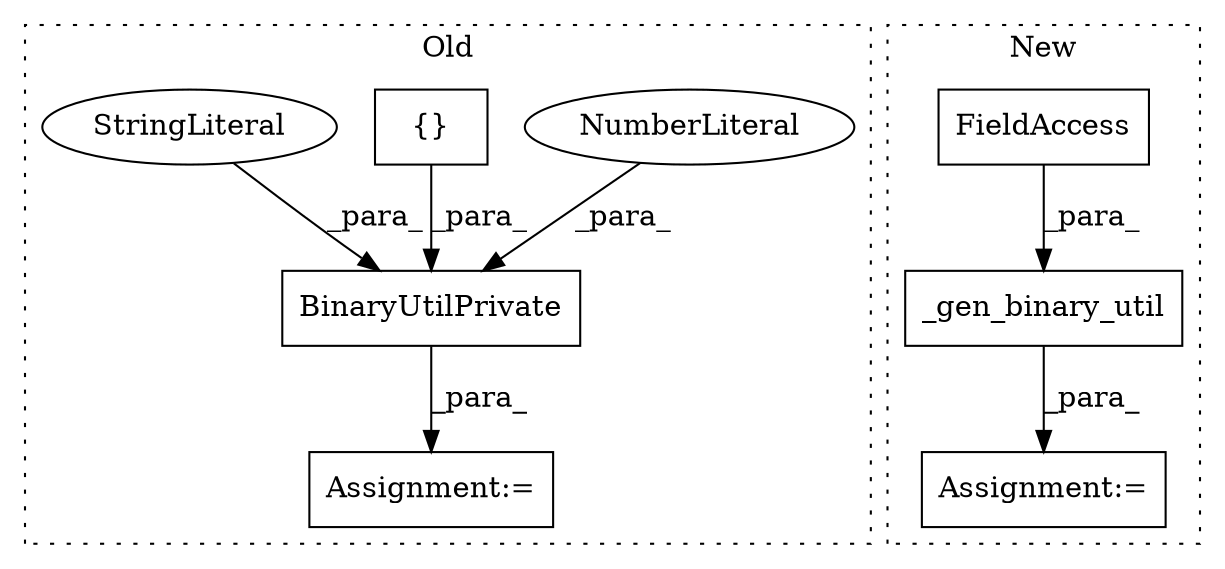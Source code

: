 digraph G {
subgraph cluster0 {
1 [label="BinaryUtilPrivate" a="32" s="6241,6279" l="18,1" shape="box"];
3 [label="NumberLiteral" a="34" s="6271" l="1" shape="ellipse"];
4 [label="{}" a="4" s="6268" l="2" shape="box"];
5 [label="StringLiteral" a="45" s="6273" l="6" shape="ellipse"];
6 [label="Assignment:=" a="7" s="6240" l="1" shape="box"];
label = "Old";
style="dotted";
}
subgraph cluster1 {
2 [label="_gen_binary_util" a="32" s="8714,8741" l="17,1" shape="box"];
7 [label="Assignment:=" a="7" s="8708" l="1" shape="box"];
8 [label="FieldAccess" a="22" s="8731" l="10" shape="box"];
label = "New";
style="dotted";
}
1 -> 6 [label="_para_"];
2 -> 7 [label="_para_"];
3 -> 1 [label="_para_"];
4 -> 1 [label="_para_"];
5 -> 1 [label="_para_"];
8 -> 2 [label="_para_"];
}